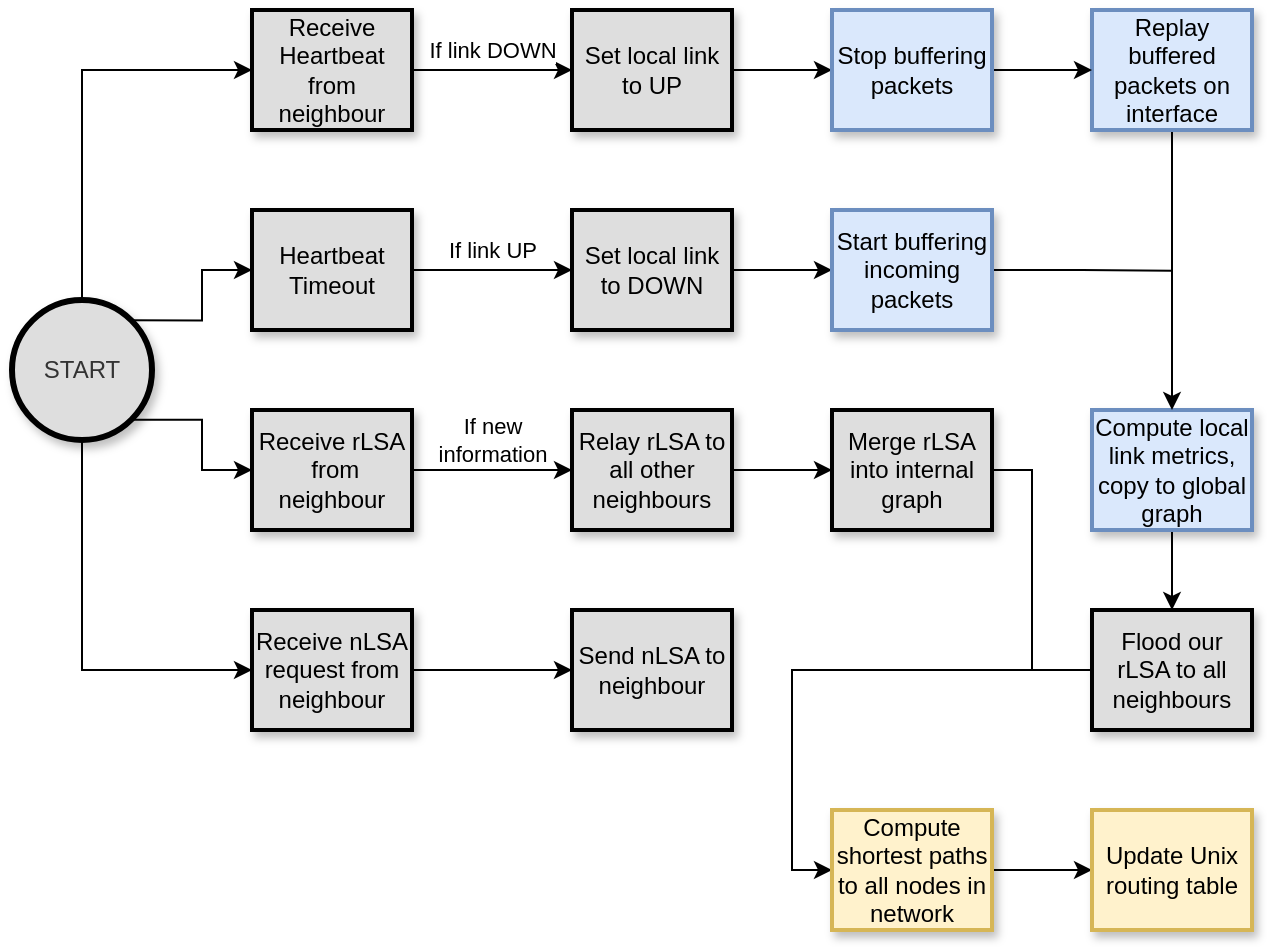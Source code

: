<mxfile version="17.4.6" type="device"><diagram id="TBVzDjD9-Zv1Q9CGtbkn" name="Page-1"><mxGraphModel dx="679" dy="480" grid="1" gridSize="10" guides="1" tooltips="1" connect="1" arrows="1" fold="1" page="1" pageScale="1" pageWidth="827" pageHeight="1169" math="0" shadow="0"><root><mxCell id="0"/><mxCell id="1" parent="0"/><mxCell id="fquJN-fMh4kKLOtHqGjO-9" value="&lt;div&gt;&lt;span style=&quot;background-color: rgb(255 , 255 , 255)&quot;&gt;If new&lt;/span&gt;&lt;/div&gt;&lt;div&gt;&lt;span style=&quot;background-color: rgb(255 , 255 , 255)&quot;&gt;information&lt;/span&gt;&lt;/div&gt;" style="edgeStyle=orthogonalEdgeStyle;rounded=0;orthogonalLoop=1;jettySize=auto;html=1;exitX=1;exitY=0.5;exitDx=0;exitDy=0;entryX=0;entryY=0.5;entryDx=0;entryDy=0;" parent="1" source="fquJN-fMh4kKLOtHqGjO-1" target="g1f3aAEZY9-MWmPWVRRd-1" edge="1"><mxGeometry y="15" relative="1" as="geometry"><mxPoint as="offset"/></mxGeometry></mxCell><mxCell id="fquJN-fMh4kKLOtHqGjO-1" value="&lt;div&gt;Receive rLSA&lt;/div&gt;&amp;nbsp;from neighbour" style="rounded=0;whiteSpace=wrap;html=1;fillColor=#DEDEDE;strokeWidth=2;shadow=1;" parent="1" vertex="1"><mxGeometry x="190" y="740" width="80" height="60" as="geometry"/></mxCell><mxCell id="fquJN-fMh4kKLOtHqGjO-10" value="&lt;span style=&quot;background-color: rgb(255 , 255 , 255)&quot;&gt;If link DOWN&lt;/span&gt;" style="edgeStyle=orthogonalEdgeStyle;rounded=0;orthogonalLoop=1;jettySize=auto;html=1;exitX=1;exitY=0.5;exitDx=0;exitDy=0;entryX=0;entryY=0.5;entryDx=0;entryDy=0;" parent="1" source="fquJN-fMh4kKLOtHqGjO-2" target="fquJN-fMh4kKLOtHqGjO-5" edge="1"><mxGeometry y="10" relative="1" as="geometry"><mxPoint as="offset"/></mxGeometry></mxCell><mxCell id="fquJN-fMh4kKLOtHqGjO-2" value="Receive Heartbeat from neighbour" style="rounded=0;whiteSpace=wrap;html=1;fillColor=#DEDEDE;strokeWidth=2;shadow=1;" parent="1" vertex="1"><mxGeometry x="190" y="540" width="80" height="60" as="geometry"/></mxCell><mxCell id="g1f3aAEZY9-MWmPWVRRd-26" style="edgeStyle=orthogonalEdgeStyle;rounded=0;orthogonalLoop=1;jettySize=auto;html=1;exitX=1;exitY=0.5;exitDx=0;exitDy=0;entryX=0;entryY=0.5;entryDx=0;entryDy=0;startArrow=none;startFill=0;" parent="1" source="fquJN-fMh4kKLOtHqGjO-3" target="fquJN-fMh4kKLOtHqGjO-25" edge="1"><mxGeometry relative="1" as="geometry"><Array as="points"><mxPoint x="580" y="770"/><mxPoint x="580" y="870"/><mxPoint x="460" y="870"/><mxPoint x="460" y="970"/></Array></mxGeometry></mxCell><mxCell id="fquJN-fMh4kKLOtHqGjO-3" value="Merge rLSA into internal graph" style="rounded=0;whiteSpace=wrap;html=1;fillColor=#DEDEDE;strokeWidth=2;shadow=1;" parent="1" vertex="1"><mxGeometry x="480" y="740" width="80" height="60" as="geometry"/></mxCell><mxCell id="fquJN-fMh4kKLOtHqGjO-11" value="&lt;span style=&quot;background-color: rgb(255 , 255 , 255)&quot;&gt;If link UP&lt;/span&gt;" style="edgeStyle=orthogonalEdgeStyle;rounded=0;orthogonalLoop=1;jettySize=auto;html=1;exitX=1;exitY=0.5;exitDx=0;exitDy=0;entryX=0;entryY=0.5;entryDx=0;entryDy=0;" parent="1" source="fquJN-fMh4kKLOtHqGjO-4" target="fquJN-fMh4kKLOtHqGjO-6" edge="1"><mxGeometry y="10" relative="1" as="geometry"><mxPoint as="offset"/></mxGeometry></mxCell><mxCell id="fquJN-fMh4kKLOtHqGjO-4" value="Heartbeat Timeout" style="rounded=0;whiteSpace=wrap;html=1;fillColor=#DEDEDE;strokeWidth=2;shadow=1;" parent="1" vertex="1"><mxGeometry x="190" y="640" width="80" height="60" as="geometry"/></mxCell><mxCell id="g1f3aAEZY9-MWmPWVRRd-18" style="edgeStyle=orthogonalEdgeStyle;rounded=0;orthogonalLoop=1;jettySize=auto;html=1;exitX=1;exitY=0.5;exitDx=0;exitDy=0;entryX=0;entryY=0.5;entryDx=0;entryDy=0;" parent="1" source="fquJN-fMh4kKLOtHqGjO-5" target="g1f3aAEZY9-MWmPWVRRd-14" edge="1"><mxGeometry relative="1" as="geometry"/></mxCell><mxCell id="fquJN-fMh4kKLOtHqGjO-5" value="Set local link to UP" style="rounded=0;whiteSpace=wrap;html=1;fillColor=#DEDEDE;strokeWidth=2;shadow=1;" parent="1" vertex="1"><mxGeometry x="350" y="540" width="80" height="60" as="geometry"/></mxCell><mxCell id="g1f3aAEZY9-MWmPWVRRd-19" style="edgeStyle=orthogonalEdgeStyle;rounded=0;orthogonalLoop=1;jettySize=auto;html=1;exitX=1;exitY=0.5;exitDx=0;exitDy=0;entryX=0;entryY=0.5;entryDx=0;entryDy=0;" parent="1" source="fquJN-fMh4kKLOtHqGjO-6" target="g1f3aAEZY9-MWmPWVRRd-15" edge="1"><mxGeometry relative="1" as="geometry"/></mxCell><mxCell id="fquJN-fMh4kKLOtHqGjO-6" value="Set local link to DOWN" style="rounded=0;whiteSpace=wrap;html=1;fillColor=#DEDEDE;strokeWidth=2;shadow=1;" parent="1" vertex="1"><mxGeometry x="350" y="640" width="80" height="60" as="geometry"/></mxCell><mxCell id="g1f3aAEZY9-MWmPWVRRd-25" style="edgeStyle=orthogonalEdgeStyle;rounded=0;orthogonalLoop=1;jettySize=auto;html=1;exitX=0.5;exitY=1;exitDx=0;exitDy=0;entryX=0.5;entryY=0;entryDx=0;entryDy=0;" parent="1" source="fquJN-fMh4kKLOtHqGjO-14" target="g1f3aAEZY9-MWmPWVRRd-11" edge="1"><mxGeometry relative="1" as="geometry"/></mxCell><mxCell id="fquJN-fMh4kKLOtHqGjO-14" value="Compute local link metrics, copy to global graph" style="rounded=0;whiteSpace=wrap;html=1;fillColor=#dae8fc;strokeWidth=2;shadow=1;strokeColor=#6c8ebf;" parent="1" vertex="1"><mxGeometry x="610" y="740" width="80" height="60" as="geometry"/></mxCell><mxCell id="g1f3aAEZY9-MWmPWVRRd-8" style="edgeStyle=orthogonalEdgeStyle;rounded=0;orthogonalLoop=1;jettySize=auto;html=1;exitX=0.5;exitY=1;exitDx=0;exitDy=0;exitPerimeter=0;entryX=0;entryY=0.5;entryDx=0;entryDy=0;" parent="1" source="fquJN-fMh4kKLOtHqGjO-19" target="g1f3aAEZY9-MWmPWVRRd-6" edge="1"><mxGeometry relative="1" as="geometry"/></mxCell><mxCell id="g1f3aAEZY9-MWmPWVRRd-30" style="edgeStyle=orthogonalEdgeStyle;rounded=0;orthogonalLoop=1;jettySize=auto;html=1;exitX=0.5;exitY=0;exitDx=0;exitDy=0;exitPerimeter=0;entryX=0;entryY=0.5;entryDx=0;entryDy=0;" parent="1" source="fquJN-fMh4kKLOtHqGjO-19" target="fquJN-fMh4kKLOtHqGjO-2" edge="1"><mxGeometry relative="1" as="geometry"/></mxCell><mxCell id="g1f3aAEZY9-MWmPWVRRd-31" style="edgeStyle=orthogonalEdgeStyle;rounded=0;orthogonalLoop=1;jettySize=auto;html=1;exitX=0.855;exitY=0.145;exitDx=0;exitDy=0;exitPerimeter=0;entryX=0;entryY=0.5;entryDx=0;entryDy=0;" parent="1" source="fquJN-fMh4kKLOtHqGjO-19" target="fquJN-fMh4kKLOtHqGjO-4" edge="1"><mxGeometry relative="1" as="geometry"/></mxCell><mxCell id="g1f3aAEZY9-MWmPWVRRd-32" style="edgeStyle=orthogonalEdgeStyle;rounded=0;orthogonalLoop=1;jettySize=auto;html=1;exitX=0.855;exitY=0.855;exitDx=0;exitDy=0;exitPerimeter=0;entryX=0;entryY=0.5;entryDx=0;entryDy=0;" parent="1" source="fquJN-fMh4kKLOtHqGjO-19" target="fquJN-fMh4kKLOtHqGjO-1" edge="1"><mxGeometry relative="1" as="geometry"/></mxCell><mxCell id="fquJN-fMh4kKLOtHqGjO-19" value="START" style="strokeWidth=3;html=1;shape=mxgraph.flowchart.start_2;whiteSpace=wrap;fillColor=#DEDEDE;fontColor=#333333;strokeColor=#000000;shadow=1;" parent="1" vertex="1"><mxGeometry x="70" y="685" width="70" height="70" as="geometry"/></mxCell><mxCell id="g1f3aAEZY9-MWmPWVRRd-27" style="edgeStyle=orthogonalEdgeStyle;rounded=0;orthogonalLoop=1;jettySize=auto;html=1;exitX=1;exitY=0.5;exitDx=0;exitDy=0;entryX=0;entryY=0.5;entryDx=0;entryDy=0;" parent="1" source="fquJN-fMh4kKLOtHqGjO-25" target="fquJN-fMh4kKLOtHqGjO-27" edge="1"><mxGeometry relative="1" as="geometry"/></mxCell><mxCell id="fquJN-fMh4kKLOtHqGjO-25" value="Compute shortest paths to all nodes in network" style="rounded=0;whiteSpace=wrap;html=1;fillColor=#fff2cc;strokeWidth=2;shadow=1;strokeColor=#d6b656;" parent="1" vertex="1"><mxGeometry x="480" y="940" width="80" height="60" as="geometry"/></mxCell><mxCell id="fquJN-fMh4kKLOtHqGjO-27" value="Update Unix routing table" style="rounded=0;whiteSpace=wrap;html=1;fillColor=#fff2cc;strokeWidth=2;shadow=1;strokeColor=#d6b656;" parent="1" vertex="1"><mxGeometry x="610" y="940" width="80" height="60" as="geometry"/></mxCell><mxCell id="g1f3aAEZY9-MWmPWVRRd-2" style="edgeStyle=orthogonalEdgeStyle;rounded=0;orthogonalLoop=1;jettySize=auto;html=1;exitX=1;exitY=0.5;exitDx=0;exitDy=0;entryX=0;entryY=0.5;entryDx=0;entryDy=0;" parent="1" source="g1f3aAEZY9-MWmPWVRRd-1" target="fquJN-fMh4kKLOtHqGjO-3" edge="1"><mxGeometry relative="1" as="geometry"/></mxCell><mxCell id="g1f3aAEZY9-MWmPWVRRd-1" value="Relay rLSA to all other neighbours" style="rounded=0;whiteSpace=wrap;html=1;fillColor=#DEDEDE;strokeWidth=2;shadow=1;" parent="1" vertex="1"><mxGeometry x="350" y="740" width="80" height="60" as="geometry"/></mxCell><mxCell id="g1f3aAEZY9-MWmPWVRRd-5" value="" style="edgeStyle=orthogonalEdgeStyle;rounded=0;orthogonalLoop=1;jettySize=auto;html=1;exitX=1;exitY=0.5;exitDx=0;exitDy=0;entryX=0;entryY=0.5;entryDx=0;entryDy=0;" parent="1" source="g1f3aAEZY9-MWmPWVRRd-6" target="g1f3aAEZY9-MWmPWVRRd-7" edge="1"><mxGeometry y="10" relative="1" as="geometry"><mxPoint as="offset"/></mxGeometry></mxCell><mxCell id="g1f3aAEZY9-MWmPWVRRd-6" value="Receive nLSA request from neighbour" style="rounded=0;whiteSpace=wrap;html=1;fillColor=#DEDEDE;strokeWidth=2;shadow=1;" parent="1" vertex="1"><mxGeometry x="190" y="840" width="80" height="60" as="geometry"/></mxCell><mxCell id="g1f3aAEZY9-MWmPWVRRd-7" value="Send nLSA to neighbour" style="rounded=0;whiteSpace=wrap;html=1;fillColor=#DEDEDE;strokeWidth=2;shadow=1;" parent="1" vertex="1"><mxGeometry x="350" y="840" width="80" height="60" as="geometry"/></mxCell><mxCell id="g1f3aAEZY9-MWmPWVRRd-29" style="edgeStyle=orthogonalEdgeStyle;rounded=0;orthogonalLoop=1;jettySize=auto;html=1;exitX=0;exitY=0.5;exitDx=0;exitDy=0;endArrow=none;endFill=0;" parent="1" source="g1f3aAEZY9-MWmPWVRRd-11" edge="1"><mxGeometry relative="1" as="geometry"><mxPoint x="580.0" y="870.353" as="targetPoint"/></mxGeometry></mxCell><mxCell id="g1f3aAEZY9-MWmPWVRRd-11" value="&lt;div&gt;Flood our rLSA to all neighbours&lt;/div&gt;" style="rounded=0;whiteSpace=wrap;html=1;fillColor=#DEDEDE;strokeWidth=2;shadow=1;" parent="1" vertex="1"><mxGeometry x="610" y="840" width="80" height="60" as="geometry"/></mxCell><mxCell id="g1f3aAEZY9-MWmPWVRRd-24" style="edgeStyle=orthogonalEdgeStyle;rounded=0;orthogonalLoop=1;jettySize=auto;html=1;exitX=0.5;exitY=1;exitDx=0;exitDy=0;entryX=0.5;entryY=0;entryDx=0;entryDy=0;" parent="1" source="g1f3aAEZY9-MWmPWVRRd-13" target="fquJN-fMh4kKLOtHqGjO-14" edge="1"><mxGeometry relative="1" as="geometry"/></mxCell><mxCell id="g1f3aAEZY9-MWmPWVRRd-13" value="Replay buffered packets on interface" style="rounded=0;whiteSpace=wrap;html=1;fillColor=#dae8fc;strokeWidth=2;shadow=1;strokeColor=#6c8ebf;" parent="1" vertex="1"><mxGeometry x="610" y="540" width="80" height="60" as="geometry"/></mxCell><mxCell id="g1f3aAEZY9-MWmPWVRRd-20" style="edgeStyle=orthogonalEdgeStyle;rounded=0;orthogonalLoop=1;jettySize=auto;html=1;exitX=1;exitY=0.5;exitDx=0;exitDy=0;entryX=0;entryY=0.5;entryDx=0;entryDy=0;" parent="1" source="g1f3aAEZY9-MWmPWVRRd-14" target="g1f3aAEZY9-MWmPWVRRd-13" edge="1"><mxGeometry relative="1" as="geometry"/></mxCell><mxCell id="g1f3aAEZY9-MWmPWVRRd-14" value="Stop buffering packets" style="rounded=0;whiteSpace=wrap;html=1;fillColor=#dae8fc;strokeWidth=2;shadow=1;strokeColor=#6c8ebf;" parent="1" vertex="1"><mxGeometry x="480" y="540" width="80" height="60" as="geometry"/></mxCell><mxCell id="g1f3aAEZY9-MWmPWVRRd-22" style="edgeStyle=orthogonalEdgeStyle;rounded=0;orthogonalLoop=1;jettySize=auto;html=1;exitX=1;exitY=0.5;exitDx=0;exitDy=0;endArrow=none;endFill=0;" parent="1" source="g1f3aAEZY9-MWmPWVRRd-15" edge="1"><mxGeometry relative="1" as="geometry"><mxPoint x="650.0" y="670.353" as="targetPoint"/></mxGeometry></mxCell><mxCell id="g1f3aAEZY9-MWmPWVRRd-15" value="Start buffering incoming packets" style="rounded=0;whiteSpace=wrap;html=1;fillColor=#dae8fc;strokeWidth=2;shadow=1;strokeColor=#6c8ebf;" parent="1" vertex="1"><mxGeometry x="480" y="640" width="80" height="60" as="geometry"/></mxCell></root></mxGraphModel></diagram></mxfile>